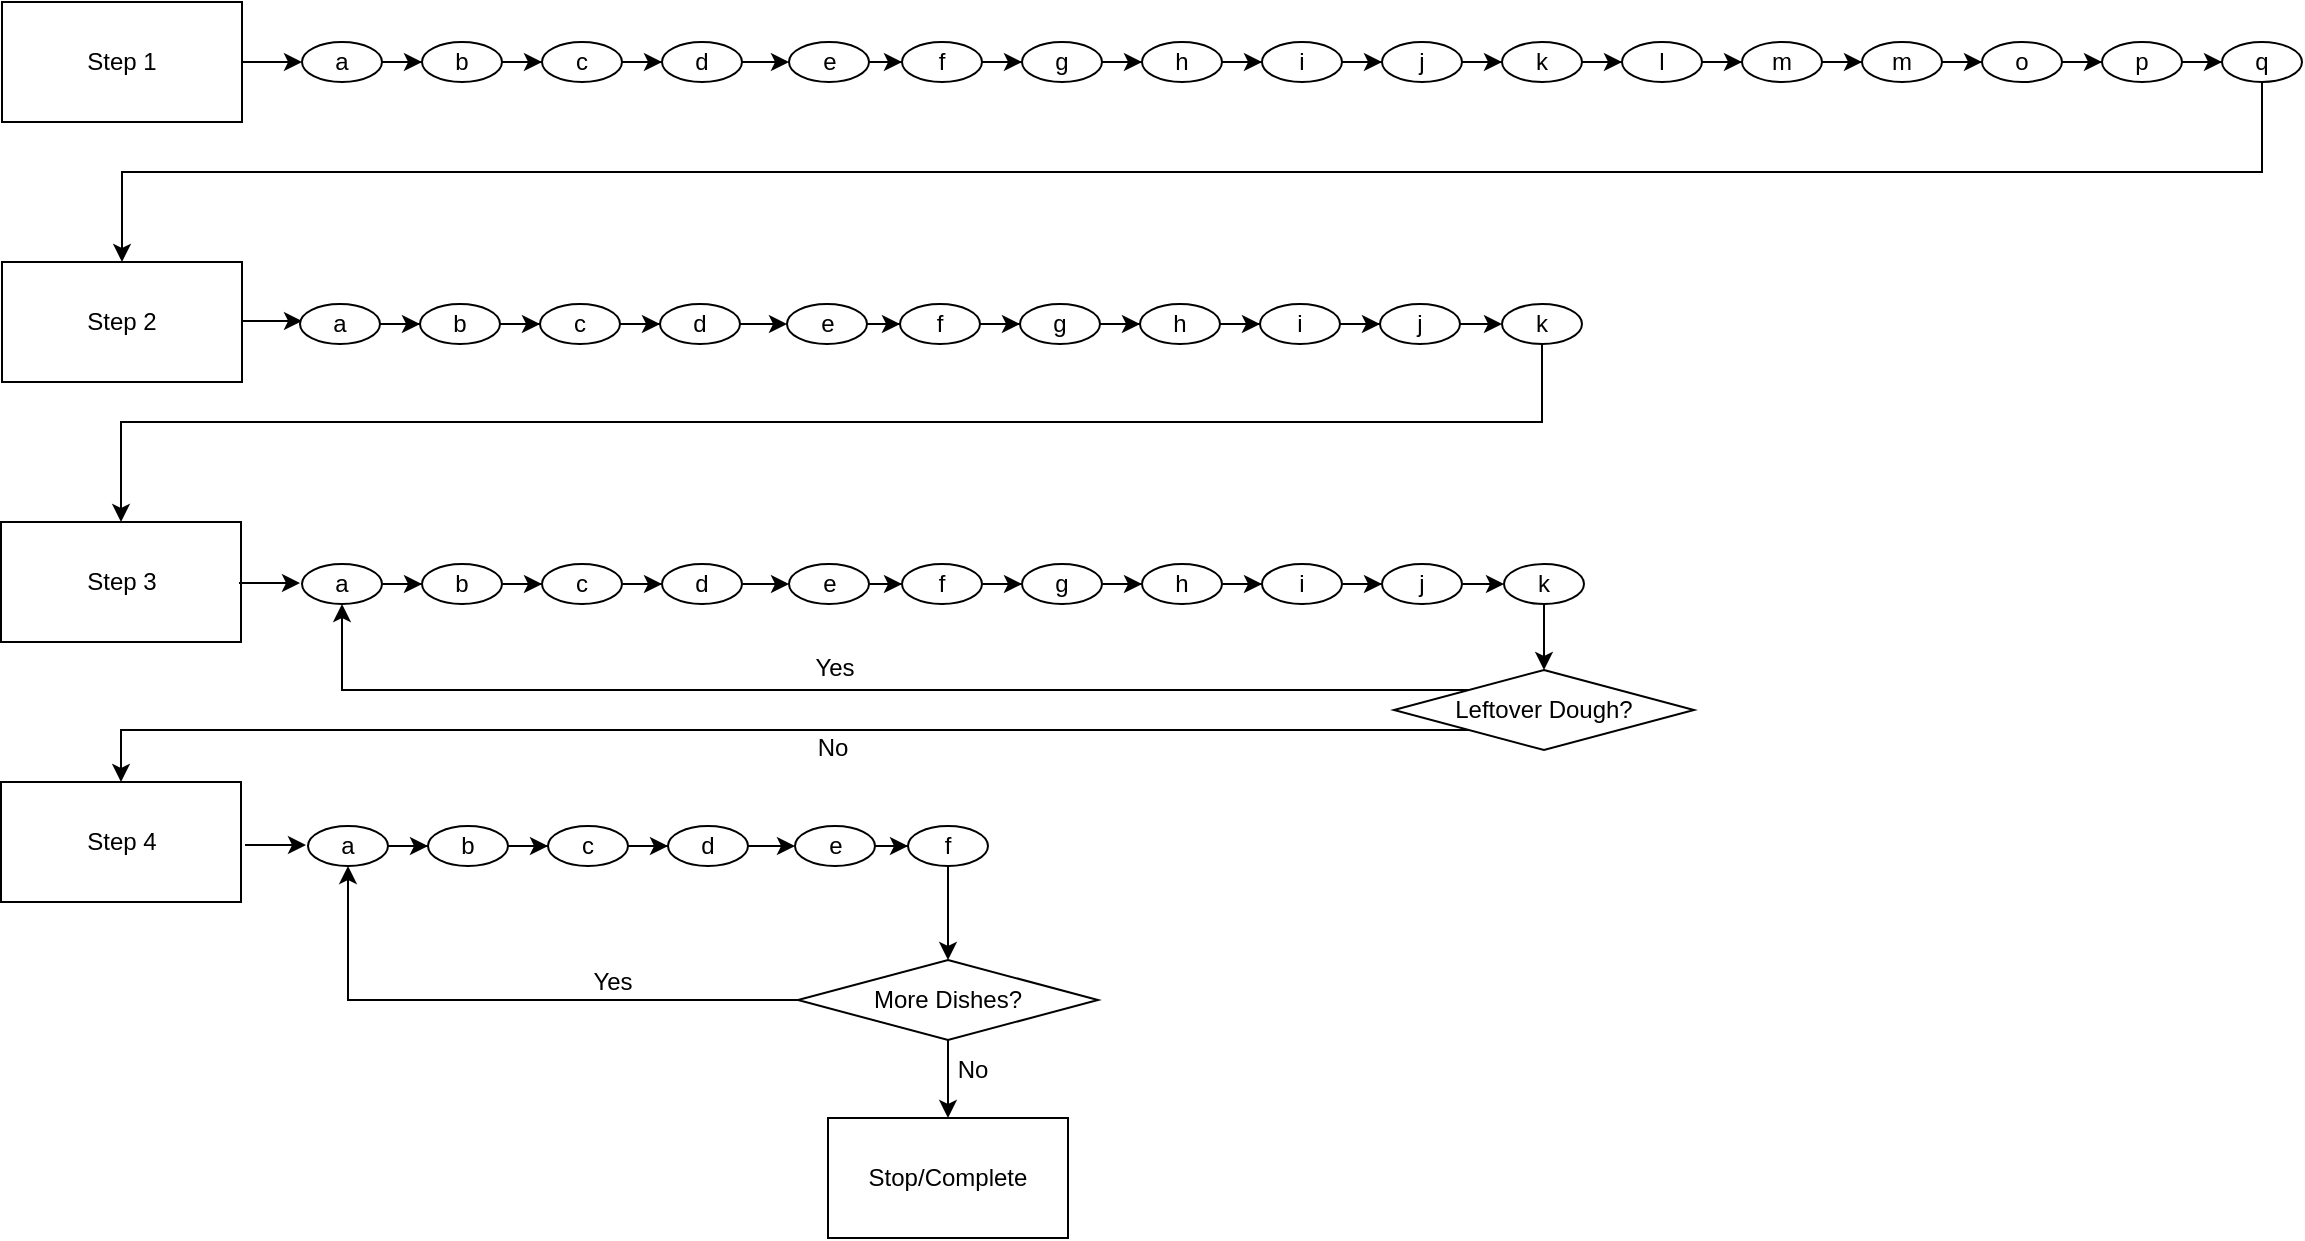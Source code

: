 <mxfile version="22.1.21" type="device">
  <diagram id="C5RBs43oDa-KdzZeNtuy" name="Page-1">
    <mxGraphModel dx="2870" dy="1098" grid="1" gridSize="10" guides="1" tooltips="1" connect="1" arrows="1" fold="1" page="1" pageScale="1" pageWidth="827" pageHeight="1169" math="0" shadow="0">
      <root>
        <mxCell id="WIyWlLk6GJQsqaUBKTNV-0" />
        <mxCell id="WIyWlLk6GJQsqaUBKTNV-1" parent="WIyWlLk6GJQsqaUBKTNV-0" />
        <mxCell id="lWDBViMYoTq2zhWu20VO-0" value="Step 1" style="rounded=0;whiteSpace=wrap;html=1;" vertex="1" parent="WIyWlLk6GJQsqaUBKTNV-1">
          <mxGeometry width="120" height="60" as="geometry" />
        </mxCell>
        <mxCell id="lWDBViMYoTq2zhWu20VO-2" value="Step 2" style="rounded=0;whiteSpace=wrap;html=1;" vertex="1" parent="WIyWlLk6GJQsqaUBKTNV-1">
          <mxGeometry y="130" width="120" height="60" as="geometry" />
        </mxCell>
        <mxCell id="lWDBViMYoTq2zhWu20VO-4" value="Step 3" style="rounded=0;whiteSpace=wrap;html=1;" vertex="1" parent="WIyWlLk6GJQsqaUBKTNV-1">
          <mxGeometry x="-0.5" y="260" width="120" height="60" as="geometry" />
        </mxCell>
        <mxCell id="lWDBViMYoTq2zhWu20VO-6" value="Step 4" style="rounded=0;whiteSpace=wrap;html=1;" vertex="1" parent="WIyWlLk6GJQsqaUBKTNV-1">
          <mxGeometry x="-0.5" y="390" width="120" height="60" as="geometry" />
        </mxCell>
        <mxCell id="lWDBViMYoTq2zhWu20VO-11" value="" style="edgeStyle=orthogonalEdgeStyle;rounded=0;orthogonalLoop=1;jettySize=auto;html=1;" edge="1" parent="WIyWlLk6GJQsqaUBKTNV-1" source="lWDBViMYoTq2zhWu20VO-8" target="lWDBViMYoTq2zhWu20VO-10">
          <mxGeometry relative="1" as="geometry" />
        </mxCell>
        <mxCell id="lWDBViMYoTq2zhWu20VO-8" value="a" style="ellipse;whiteSpace=wrap;html=1;" vertex="1" parent="WIyWlLk6GJQsqaUBKTNV-1">
          <mxGeometry x="150" y="20" width="40" height="20" as="geometry" />
        </mxCell>
        <mxCell id="lWDBViMYoTq2zhWu20VO-9" value="" style="endArrow=classic;html=1;rounded=0;entryX=0;entryY=0.5;entryDx=0;entryDy=0;" edge="1" parent="WIyWlLk6GJQsqaUBKTNV-1" target="lWDBViMYoTq2zhWu20VO-8">
          <mxGeometry width="50" height="50" relative="1" as="geometry">
            <mxPoint x="119.5" y="30" as="sourcePoint" />
            <mxPoint x="140" y="30" as="targetPoint" />
          </mxGeometry>
        </mxCell>
        <mxCell id="lWDBViMYoTq2zhWu20VO-15" value="" style="edgeStyle=orthogonalEdgeStyle;rounded=0;orthogonalLoop=1;jettySize=auto;html=1;" edge="1" parent="WIyWlLk6GJQsqaUBKTNV-1" source="lWDBViMYoTq2zhWu20VO-10" target="lWDBViMYoTq2zhWu20VO-14">
          <mxGeometry relative="1" as="geometry" />
        </mxCell>
        <mxCell id="lWDBViMYoTq2zhWu20VO-10" value="b" style="ellipse;whiteSpace=wrap;html=1;" vertex="1" parent="WIyWlLk6GJQsqaUBKTNV-1">
          <mxGeometry x="210" y="20" width="40" height="20" as="geometry" />
        </mxCell>
        <mxCell id="lWDBViMYoTq2zhWu20VO-17" value="" style="edgeStyle=orthogonalEdgeStyle;rounded=0;orthogonalLoop=1;jettySize=auto;html=1;" edge="1" parent="WIyWlLk6GJQsqaUBKTNV-1" source="lWDBViMYoTq2zhWu20VO-14" target="lWDBViMYoTq2zhWu20VO-16">
          <mxGeometry relative="1" as="geometry" />
        </mxCell>
        <mxCell id="lWDBViMYoTq2zhWu20VO-14" value="c" style="ellipse;whiteSpace=wrap;html=1;" vertex="1" parent="WIyWlLk6GJQsqaUBKTNV-1">
          <mxGeometry x="270" y="20" width="40" height="20" as="geometry" />
        </mxCell>
        <mxCell id="lWDBViMYoTq2zhWu20VO-21" value="" style="edgeStyle=orthogonalEdgeStyle;rounded=0;orthogonalLoop=1;jettySize=auto;html=1;" edge="1" parent="WIyWlLk6GJQsqaUBKTNV-1" source="lWDBViMYoTq2zhWu20VO-16" target="lWDBViMYoTq2zhWu20VO-20">
          <mxGeometry relative="1" as="geometry" />
        </mxCell>
        <mxCell id="lWDBViMYoTq2zhWu20VO-16" value="d" style="ellipse;whiteSpace=wrap;html=1;" vertex="1" parent="WIyWlLk6GJQsqaUBKTNV-1">
          <mxGeometry x="330" y="20" width="40" height="20" as="geometry" />
        </mxCell>
        <mxCell id="lWDBViMYoTq2zhWu20VO-23" value="" style="edgeStyle=orthogonalEdgeStyle;rounded=0;orthogonalLoop=1;jettySize=auto;html=1;" edge="1" parent="WIyWlLk6GJQsqaUBKTNV-1" source="lWDBViMYoTq2zhWu20VO-20" target="lWDBViMYoTq2zhWu20VO-22">
          <mxGeometry relative="1" as="geometry" />
        </mxCell>
        <mxCell id="lWDBViMYoTq2zhWu20VO-20" value="e" style="ellipse;whiteSpace=wrap;html=1;" vertex="1" parent="WIyWlLk6GJQsqaUBKTNV-1">
          <mxGeometry x="393.5" y="20" width="40" height="20" as="geometry" />
        </mxCell>
        <mxCell id="lWDBViMYoTq2zhWu20VO-25" value="" style="edgeStyle=orthogonalEdgeStyle;rounded=0;orthogonalLoop=1;jettySize=auto;html=1;" edge="1" parent="WIyWlLk6GJQsqaUBKTNV-1" source="lWDBViMYoTq2zhWu20VO-22" target="lWDBViMYoTq2zhWu20VO-24">
          <mxGeometry relative="1" as="geometry" />
        </mxCell>
        <mxCell id="lWDBViMYoTq2zhWu20VO-22" value="f" style="ellipse;whiteSpace=wrap;html=1;" vertex="1" parent="WIyWlLk6GJQsqaUBKTNV-1">
          <mxGeometry x="450" y="20" width="40" height="20" as="geometry" />
        </mxCell>
        <mxCell id="lWDBViMYoTq2zhWu20VO-27" value="" style="edgeStyle=orthogonalEdgeStyle;rounded=0;orthogonalLoop=1;jettySize=auto;html=1;" edge="1" parent="WIyWlLk6GJQsqaUBKTNV-1" source="lWDBViMYoTq2zhWu20VO-24" target="lWDBViMYoTq2zhWu20VO-26">
          <mxGeometry relative="1" as="geometry" />
        </mxCell>
        <mxCell id="lWDBViMYoTq2zhWu20VO-24" value="g" style="ellipse;whiteSpace=wrap;html=1;" vertex="1" parent="WIyWlLk6GJQsqaUBKTNV-1">
          <mxGeometry x="510" y="20" width="40" height="20" as="geometry" />
        </mxCell>
        <mxCell id="lWDBViMYoTq2zhWu20VO-29" value="" style="edgeStyle=orthogonalEdgeStyle;rounded=0;orthogonalLoop=1;jettySize=auto;html=1;" edge="1" parent="WIyWlLk6GJQsqaUBKTNV-1" source="lWDBViMYoTq2zhWu20VO-26" target="lWDBViMYoTq2zhWu20VO-28">
          <mxGeometry relative="1" as="geometry" />
        </mxCell>
        <mxCell id="lWDBViMYoTq2zhWu20VO-26" value="h" style="ellipse;whiteSpace=wrap;html=1;" vertex="1" parent="WIyWlLk6GJQsqaUBKTNV-1">
          <mxGeometry x="570" y="20" width="40" height="20" as="geometry" />
        </mxCell>
        <mxCell id="lWDBViMYoTq2zhWu20VO-31" value="" style="edgeStyle=orthogonalEdgeStyle;rounded=0;orthogonalLoop=1;jettySize=auto;html=1;" edge="1" parent="WIyWlLk6GJQsqaUBKTNV-1" source="lWDBViMYoTq2zhWu20VO-28" target="lWDBViMYoTq2zhWu20VO-30">
          <mxGeometry relative="1" as="geometry" />
        </mxCell>
        <mxCell id="lWDBViMYoTq2zhWu20VO-28" value="i" style="ellipse;whiteSpace=wrap;html=1;" vertex="1" parent="WIyWlLk6GJQsqaUBKTNV-1">
          <mxGeometry x="630" y="20" width="40" height="20" as="geometry" />
        </mxCell>
        <mxCell id="lWDBViMYoTq2zhWu20VO-33" value="" style="edgeStyle=orthogonalEdgeStyle;rounded=0;orthogonalLoop=1;jettySize=auto;html=1;" edge="1" parent="WIyWlLk6GJQsqaUBKTNV-1" source="lWDBViMYoTq2zhWu20VO-30" target="lWDBViMYoTq2zhWu20VO-32">
          <mxGeometry relative="1" as="geometry" />
        </mxCell>
        <mxCell id="lWDBViMYoTq2zhWu20VO-30" value="j" style="ellipse;whiteSpace=wrap;html=1;" vertex="1" parent="WIyWlLk6GJQsqaUBKTNV-1">
          <mxGeometry x="690" y="20" width="40" height="20" as="geometry" />
        </mxCell>
        <mxCell id="lWDBViMYoTq2zhWu20VO-35" value="" style="edgeStyle=orthogonalEdgeStyle;rounded=0;orthogonalLoop=1;jettySize=auto;html=1;" edge="1" parent="WIyWlLk6GJQsqaUBKTNV-1" source="lWDBViMYoTq2zhWu20VO-32" target="lWDBViMYoTq2zhWu20VO-34">
          <mxGeometry relative="1" as="geometry" />
        </mxCell>
        <mxCell id="lWDBViMYoTq2zhWu20VO-32" value="k" style="ellipse;whiteSpace=wrap;html=1;" vertex="1" parent="WIyWlLk6GJQsqaUBKTNV-1">
          <mxGeometry x="750" y="20" width="40" height="20" as="geometry" />
        </mxCell>
        <mxCell id="lWDBViMYoTq2zhWu20VO-37" value="" style="edgeStyle=orthogonalEdgeStyle;rounded=0;orthogonalLoop=1;jettySize=auto;html=1;" edge="1" parent="WIyWlLk6GJQsqaUBKTNV-1" source="lWDBViMYoTq2zhWu20VO-34" target="lWDBViMYoTq2zhWu20VO-36">
          <mxGeometry relative="1" as="geometry" />
        </mxCell>
        <mxCell id="lWDBViMYoTq2zhWu20VO-34" value="l" style="ellipse;whiteSpace=wrap;html=1;" vertex="1" parent="WIyWlLk6GJQsqaUBKTNV-1">
          <mxGeometry x="810" y="20" width="40" height="20" as="geometry" />
        </mxCell>
        <mxCell id="lWDBViMYoTq2zhWu20VO-39" value="" style="edgeStyle=orthogonalEdgeStyle;rounded=0;orthogonalLoop=1;jettySize=auto;html=1;" edge="1" parent="WIyWlLk6GJQsqaUBKTNV-1" source="lWDBViMYoTq2zhWu20VO-36" target="lWDBViMYoTq2zhWu20VO-38">
          <mxGeometry relative="1" as="geometry" />
        </mxCell>
        <mxCell id="lWDBViMYoTq2zhWu20VO-36" value="m" style="ellipse;whiteSpace=wrap;html=1;" vertex="1" parent="WIyWlLk6GJQsqaUBKTNV-1">
          <mxGeometry x="870" y="20" width="40" height="20" as="geometry" />
        </mxCell>
        <mxCell id="lWDBViMYoTq2zhWu20VO-41" value="" style="edgeStyle=orthogonalEdgeStyle;rounded=0;orthogonalLoop=1;jettySize=auto;html=1;" edge="1" parent="WIyWlLk6GJQsqaUBKTNV-1" source="lWDBViMYoTq2zhWu20VO-38" target="lWDBViMYoTq2zhWu20VO-40">
          <mxGeometry relative="1" as="geometry" />
        </mxCell>
        <mxCell id="lWDBViMYoTq2zhWu20VO-38" value="m" style="ellipse;whiteSpace=wrap;html=1;" vertex="1" parent="WIyWlLk6GJQsqaUBKTNV-1">
          <mxGeometry x="930" y="20" width="40" height="20" as="geometry" />
        </mxCell>
        <mxCell id="lWDBViMYoTq2zhWu20VO-43" value="" style="edgeStyle=orthogonalEdgeStyle;rounded=0;orthogonalLoop=1;jettySize=auto;html=1;" edge="1" parent="WIyWlLk6GJQsqaUBKTNV-1" source="lWDBViMYoTq2zhWu20VO-40" target="lWDBViMYoTq2zhWu20VO-42">
          <mxGeometry relative="1" as="geometry" />
        </mxCell>
        <mxCell id="lWDBViMYoTq2zhWu20VO-40" value="o" style="ellipse;whiteSpace=wrap;html=1;" vertex="1" parent="WIyWlLk6GJQsqaUBKTNV-1">
          <mxGeometry x="990" y="20" width="40" height="20" as="geometry" />
        </mxCell>
        <mxCell id="lWDBViMYoTq2zhWu20VO-45" value="" style="edgeStyle=orthogonalEdgeStyle;rounded=0;orthogonalLoop=1;jettySize=auto;html=1;" edge="1" parent="WIyWlLk6GJQsqaUBKTNV-1" source="lWDBViMYoTq2zhWu20VO-42" target="lWDBViMYoTq2zhWu20VO-44">
          <mxGeometry relative="1" as="geometry" />
        </mxCell>
        <mxCell id="lWDBViMYoTq2zhWu20VO-42" value="p" style="ellipse;whiteSpace=wrap;html=1;" vertex="1" parent="WIyWlLk6GJQsqaUBKTNV-1">
          <mxGeometry x="1050" y="20" width="40" height="20" as="geometry" />
        </mxCell>
        <mxCell id="lWDBViMYoTq2zhWu20VO-47" style="edgeStyle=orthogonalEdgeStyle;rounded=0;orthogonalLoop=1;jettySize=auto;html=1;exitX=0.5;exitY=1;exitDx=0;exitDy=0;entryX=0.5;entryY=0;entryDx=0;entryDy=0;" edge="1" parent="WIyWlLk6GJQsqaUBKTNV-1" source="lWDBViMYoTq2zhWu20VO-44" target="lWDBViMYoTq2zhWu20VO-2">
          <mxGeometry relative="1" as="geometry" />
        </mxCell>
        <mxCell id="lWDBViMYoTq2zhWu20VO-44" value="q" style="ellipse;whiteSpace=wrap;html=1;" vertex="1" parent="WIyWlLk6GJQsqaUBKTNV-1">
          <mxGeometry x="1110" y="20" width="40" height="20" as="geometry" />
        </mxCell>
        <mxCell id="lWDBViMYoTq2zhWu20VO-49" value="" style="endArrow=classic;html=1;rounded=0;entryX=0;entryY=0.5;entryDx=0;entryDy=0;" edge="1" parent="WIyWlLk6GJQsqaUBKTNV-1">
          <mxGeometry width="50" height="50" relative="1" as="geometry">
            <mxPoint x="119.5" y="159.5" as="sourcePoint" />
            <mxPoint x="150" y="159.5" as="targetPoint" />
          </mxGeometry>
        </mxCell>
        <mxCell id="lWDBViMYoTq2zhWu20VO-107" value="" style="edgeStyle=orthogonalEdgeStyle;rounded=0;orthogonalLoop=1;jettySize=auto;html=1;" edge="1" parent="WIyWlLk6GJQsqaUBKTNV-1" source="lWDBViMYoTq2zhWu20VO-108" target="lWDBViMYoTq2zhWu20VO-110">
          <mxGeometry relative="1" as="geometry" />
        </mxCell>
        <mxCell id="lWDBViMYoTq2zhWu20VO-108" value="a" style="ellipse;whiteSpace=wrap;html=1;" vertex="1" parent="WIyWlLk6GJQsqaUBKTNV-1">
          <mxGeometry x="149" y="151" width="40" height="20" as="geometry" />
        </mxCell>
        <mxCell id="lWDBViMYoTq2zhWu20VO-109" value="" style="edgeStyle=orthogonalEdgeStyle;rounded=0;orthogonalLoop=1;jettySize=auto;html=1;" edge="1" parent="WIyWlLk6GJQsqaUBKTNV-1" source="lWDBViMYoTq2zhWu20VO-110" target="lWDBViMYoTq2zhWu20VO-112">
          <mxGeometry relative="1" as="geometry" />
        </mxCell>
        <mxCell id="lWDBViMYoTq2zhWu20VO-110" value="b" style="ellipse;whiteSpace=wrap;html=1;" vertex="1" parent="WIyWlLk6GJQsqaUBKTNV-1">
          <mxGeometry x="209" y="151" width="40" height="20" as="geometry" />
        </mxCell>
        <mxCell id="lWDBViMYoTq2zhWu20VO-111" value="" style="edgeStyle=orthogonalEdgeStyle;rounded=0;orthogonalLoop=1;jettySize=auto;html=1;" edge="1" parent="WIyWlLk6GJQsqaUBKTNV-1" source="lWDBViMYoTq2zhWu20VO-112" target="lWDBViMYoTq2zhWu20VO-114">
          <mxGeometry relative="1" as="geometry" />
        </mxCell>
        <mxCell id="lWDBViMYoTq2zhWu20VO-112" value="c" style="ellipse;whiteSpace=wrap;html=1;" vertex="1" parent="WIyWlLk6GJQsqaUBKTNV-1">
          <mxGeometry x="269" y="151" width="40" height="20" as="geometry" />
        </mxCell>
        <mxCell id="lWDBViMYoTq2zhWu20VO-113" value="" style="edgeStyle=orthogonalEdgeStyle;rounded=0;orthogonalLoop=1;jettySize=auto;html=1;" edge="1" parent="WIyWlLk6GJQsqaUBKTNV-1" source="lWDBViMYoTq2zhWu20VO-114" target="lWDBViMYoTq2zhWu20VO-116">
          <mxGeometry relative="1" as="geometry" />
        </mxCell>
        <mxCell id="lWDBViMYoTq2zhWu20VO-114" value="d" style="ellipse;whiteSpace=wrap;html=1;" vertex="1" parent="WIyWlLk6GJQsqaUBKTNV-1">
          <mxGeometry x="329" y="151" width="40" height="20" as="geometry" />
        </mxCell>
        <mxCell id="lWDBViMYoTq2zhWu20VO-115" value="" style="edgeStyle=orthogonalEdgeStyle;rounded=0;orthogonalLoop=1;jettySize=auto;html=1;" edge="1" parent="WIyWlLk6GJQsqaUBKTNV-1" source="lWDBViMYoTq2zhWu20VO-116" target="lWDBViMYoTq2zhWu20VO-118">
          <mxGeometry relative="1" as="geometry" />
        </mxCell>
        <mxCell id="lWDBViMYoTq2zhWu20VO-116" value="e" style="ellipse;whiteSpace=wrap;html=1;" vertex="1" parent="WIyWlLk6GJQsqaUBKTNV-1">
          <mxGeometry x="392.5" y="151" width="40" height="20" as="geometry" />
        </mxCell>
        <mxCell id="lWDBViMYoTq2zhWu20VO-117" value="" style="edgeStyle=orthogonalEdgeStyle;rounded=0;orthogonalLoop=1;jettySize=auto;html=1;" edge="1" parent="WIyWlLk6GJQsqaUBKTNV-1" source="lWDBViMYoTq2zhWu20VO-118" target="lWDBViMYoTq2zhWu20VO-120">
          <mxGeometry relative="1" as="geometry" />
        </mxCell>
        <mxCell id="lWDBViMYoTq2zhWu20VO-118" value="f" style="ellipse;whiteSpace=wrap;html=1;" vertex="1" parent="WIyWlLk6GJQsqaUBKTNV-1">
          <mxGeometry x="449" y="151" width="40" height="20" as="geometry" />
        </mxCell>
        <mxCell id="lWDBViMYoTq2zhWu20VO-119" value="" style="edgeStyle=orthogonalEdgeStyle;rounded=0;orthogonalLoop=1;jettySize=auto;html=1;" edge="1" parent="WIyWlLk6GJQsqaUBKTNV-1" source="lWDBViMYoTq2zhWu20VO-120" target="lWDBViMYoTq2zhWu20VO-122">
          <mxGeometry relative="1" as="geometry" />
        </mxCell>
        <mxCell id="lWDBViMYoTq2zhWu20VO-120" value="g" style="ellipse;whiteSpace=wrap;html=1;" vertex="1" parent="WIyWlLk6GJQsqaUBKTNV-1">
          <mxGeometry x="509" y="151" width="40" height="20" as="geometry" />
        </mxCell>
        <mxCell id="lWDBViMYoTq2zhWu20VO-121" value="" style="edgeStyle=orthogonalEdgeStyle;rounded=0;orthogonalLoop=1;jettySize=auto;html=1;" edge="1" parent="WIyWlLk6GJQsqaUBKTNV-1" source="lWDBViMYoTq2zhWu20VO-122" target="lWDBViMYoTq2zhWu20VO-124">
          <mxGeometry relative="1" as="geometry" />
        </mxCell>
        <mxCell id="lWDBViMYoTq2zhWu20VO-122" value="h" style="ellipse;whiteSpace=wrap;html=1;" vertex="1" parent="WIyWlLk6GJQsqaUBKTNV-1">
          <mxGeometry x="569" y="151" width="40" height="20" as="geometry" />
        </mxCell>
        <mxCell id="lWDBViMYoTq2zhWu20VO-123" value="" style="edgeStyle=orthogonalEdgeStyle;rounded=0;orthogonalLoop=1;jettySize=auto;html=1;" edge="1" parent="WIyWlLk6GJQsqaUBKTNV-1" source="lWDBViMYoTq2zhWu20VO-124" target="lWDBViMYoTq2zhWu20VO-126">
          <mxGeometry relative="1" as="geometry" />
        </mxCell>
        <mxCell id="lWDBViMYoTq2zhWu20VO-124" value="i" style="ellipse;whiteSpace=wrap;html=1;" vertex="1" parent="WIyWlLk6GJQsqaUBKTNV-1">
          <mxGeometry x="629" y="151" width="40" height="20" as="geometry" />
        </mxCell>
        <mxCell id="lWDBViMYoTq2zhWu20VO-131" value="" style="edgeStyle=orthogonalEdgeStyle;rounded=0;orthogonalLoop=1;jettySize=auto;html=1;" edge="1" parent="WIyWlLk6GJQsqaUBKTNV-1" source="lWDBViMYoTq2zhWu20VO-126" target="lWDBViMYoTq2zhWu20VO-130">
          <mxGeometry relative="1" as="geometry" />
        </mxCell>
        <mxCell id="lWDBViMYoTq2zhWu20VO-126" value="j" style="ellipse;whiteSpace=wrap;html=1;" vertex="1" parent="WIyWlLk6GJQsqaUBKTNV-1">
          <mxGeometry x="689" y="151" width="40" height="20" as="geometry" />
        </mxCell>
        <mxCell id="lWDBViMYoTq2zhWu20VO-136" value="" style="edgeStyle=orthogonalEdgeStyle;rounded=0;orthogonalLoop=1;jettySize=auto;html=1;entryX=0.5;entryY=0;entryDx=0;entryDy=0;" edge="1" parent="WIyWlLk6GJQsqaUBKTNV-1" source="lWDBViMYoTq2zhWu20VO-130" target="lWDBViMYoTq2zhWu20VO-4">
          <mxGeometry relative="1" as="geometry">
            <mxPoint x="770" y="230" as="targetPoint" />
            <Array as="points">
              <mxPoint x="770" y="210" />
              <mxPoint x="60" y="210" />
            </Array>
          </mxGeometry>
        </mxCell>
        <mxCell id="lWDBViMYoTq2zhWu20VO-130" value="k" style="ellipse;whiteSpace=wrap;html=1;" vertex="1" parent="WIyWlLk6GJQsqaUBKTNV-1">
          <mxGeometry x="750" y="151" width="40" height="20" as="geometry" />
        </mxCell>
        <mxCell id="lWDBViMYoTq2zhWu20VO-142" value="" style="edgeStyle=orthogonalEdgeStyle;rounded=0;orthogonalLoop=1;jettySize=auto;html=1;" edge="1" parent="WIyWlLk6GJQsqaUBKTNV-1" source="lWDBViMYoTq2zhWu20VO-143" target="lWDBViMYoTq2zhWu20VO-145">
          <mxGeometry relative="1" as="geometry" />
        </mxCell>
        <mxCell id="lWDBViMYoTq2zhWu20VO-143" value="a" style="ellipse;whiteSpace=wrap;html=1;" vertex="1" parent="WIyWlLk6GJQsqaUBKTNV-1">
          <mxGeometry x="150" y="281" width="40" height="20" as="geometry" />
        </mxCell>
        <mxCell id="lWDBViMYoTq2zhWu20VO-144" value="" style="edgeStyle=orthogonalEdgeStyle;rounded=0;orthogonalLoop=1;jettySize=auto;html=1;" edge="1" parent="WIyWlLk6GJQsqaUBKTNV-1" source="lWDBViMYoTq2zhWu20VO-145" target="lWDBViMYoTq2zhWu20VO-147">
          <mxGeometry relative="1" as="geometry" />
        </mxCell>
        <mxCell id="lWDBViMYoTq2zhWu20VO-145" value="b" style="ellipse;whiteSpace=wrap;html=1;" vertex="1" parent="WIyWlLk6GJQsqaUBKTNV-1">
          <mxGeometry x="210" y="281" width="40" height="20" as="geometry" />
        </mxCell>
        <mxCell id="lWDBViMYoTq2zhWu20VO-146" value="" style="edgeStyle=orthogonalEdgeStyle;rounded=0;orthogonalLoop=1;jettySize=auto;html=1;" edge="1" parent="WIyWlLk6GJQsqaUBKTNV-1" source="lWDBViMYoTq2zhWu20VO-147" target="lWDBViMYoTq2zhWu20VO-149">
          <mxGeometry relative="1" as="geometry" />
        </mxCell>
        <mxCell id="lWDBViMYoTq2zhWu20VO-147" value="c" style="ellipse;whiteSpace=wrap;html=1;" vertex="1" parent="WIyWlLk6GJQsqaUBKTNV-1">
          <mxGeometry x="270" y="281" width="40" height="20" as="geometry" />
        </mxCell>
        <mxCell id="lWDBViMYoTq2zhWu20VO-148" value="" style="edgeStyle=orthogonalEdgeStyle;rounded=0;orthogonalLoop=1;jettySize=auto;html=1;" edge="1" parent="WIyWlLk6GJQsqaUBKTNV-1" source="lWDBViMYoTq2zhWu20VO-149" target="lWDBViMYoTq2zhWu20VO-151">
          <mxGeometry relative="1" as="geometry" />
        </mxCell>
        <mxCell id="lWDBViMYoTq2zhWu20VO-149" value="d" style="ellipse;whiteSpace=wrap;html=1;" vertex="1" parent="WIyWlLk6GJQsqaUBKTNV-1">
          <mxGeometry x="330" y="281" width="40" height="20" as="geometry" />
        </mxCell>
        <mxCell id="lWDBViMYoTq2zhWu20VO-150" value="" style="edgeStyle=orthogonalEdgeStyle;rounded=0;orthogonalLoop=1;jettySize=auto;html=1;" edge="1" parent="WIyWlLk6GJQsqaUBKTNV-1" source="lWDBViMYoTq2zhWu20VO-151" target="lWDBViMYoTq2zhWu20VO-153">
          <mxGeometry relative="1" as="geometry" />
        </mxCell>
        <mxCell id="lWDBViMYoTq2zhWu20VO-151" value="e" style="ellipse;whiteSpace=wrap;html=1;" vertex="1" parent="WIyWlLk6GJQsqaUBKTNV-1">
          <mxGeometry x="393.5" y="281" width="40" height="20" as="geometry" />
        </mxCell>
        <mxCell id="lWDBViMYoTq2zhWu20VO-152" value="" style="edgeStyle=orthogonalEdgeStyle;rounded=0;orthogonalLoop=1;jettySize=auto;html=1;" edge="1" parent="WIyWlLk6GJQsqaUBKTNV-1" source="lWDBViMYoTq2zhWu20VO-153" target="lWDBViMYoTq2zhWu20VO-155">
          <mxGeometry relative="1" as="geometry" />
        </mxCell>
        <mxCell id="lWDBViMYoTq2zhWu20VO-153" value="f" style="ellipse;whiteSpace=wrap;html=1;" vertex="1" parent="WIyWlLk6GJQsqaUBKTNV-1">
          <mxGeometry x="450" y="281" width="40" height="20" as="geometry" />
        </mxCell>
        <mxCell id="lWDBViMYoTq2zhWu20VO-154" value="" style="edgeStyle=orthogonalEdgeStyle;rounded=0;orthogonalLoop=1;jettySize=auto;html=1;" edge="1" parent="WIyWlLk6GJQsqaUBKTNV-1" source="lWDBViMYoTq2zhWu20VO-155" target="lWDBViMYoTq2zhWu20VO-157">
          <mxGeometry relative="1" as="geometry" />
        </mxCell>
        <mxCell id="lWDBViMYoTq2zhWu20VO-155" value="g" style="ellipse;whiteSpace=wrap;html=1;" vertex="1" parent="WIyWlLk6GJQsqaUBKTNV-1">
          <mxGeometry x="510" y="281" width="40" height="20" as="geometry" />
        </mxCell>
        <mxCell id="lWDBViMYoTq2zhWu20VO-156" value="" style="edgeStyle=orthogonalEdgeStyle;rounded=0;orthogonalLoop=1;jettySize=auto;html=1;" edge="1" parent="WIyWlLk6GJQsqaUBKTNV-1" source="lWDBViMYoTq2zhWu20VO-157" target="lWDBViMYoTq2zhWu20VO-159">
          <mxGeometry relative="1" as="geometry" />
        </mxCell>
        <mxCell id="lWDBViMYoTq2zhWu20VO-157" value="h" style="ellipse;whiteSpace=wrap;html=1;" vertex="1" parent="WIyWlLk6GJQsqaUBKTNV-1">
          <mxGeometry x="570" y="281" width="40" height="20" as="geometry" />
        </mxCell>
        <mxCell id="lWDBViMYoTq2zhWu20VO-158" value="" style="edgeStyle=orthogonalEdgeStyle;rounded=0;orthogonalLoop=1;jettySize=auto;html=1;" edge="1" parent="WIyWlLk6GJQsqaUBKTNV-1" source="lWDBViMYoTq2zhWu20VO-159" target="lWDBViMYoTq2zhWu20VO-161">
          <mxGeometry relative="1" as="geometry" />
        </mxCell>
        <mxCell id="lWDBViMYoTq2zhWu20VO-159" value="i" style="ellipse;whiteSpace=wrap;html=1;" vertex="1" parent="WIyWlLk6GJQsqaUBKTNV-1">
          <mxGeometry x="630" y="281" width="40" height="20" as="geometry" />
        </mxCell>
        <mxCell id="lWDBViMYoTq2zhWu20VO-160" value="" style="edgeStyle=orthogonalEdgeStyle;rounded=0;orthogonalLoop=1;jettySize=auto;html=1;" edge="1" parent="WIyWlLk6GJQsqaUBKTNV-1" source="lWDBViMYoTq2zhWu20VO-161" target="lWDBViMYoTq2zhWu20VO-162">
          <mxGeometry relative="1" as="geometry" />
        </mxCell>
        <mxCell id="lWDBViMYoTq2zhWu20VO-161" value="j" style="ellipse;whiteSpace=wrap;html=1;" vertex="1" parent="WIyWlLk6GJQsqaUBKTNV-1">
          <mxGeometry x="690" y="281" width="40" height="20" as="geometry" />
        </mxCell>
        <mxCell id="lWDBViMYoTq2zhWu20VO-166" value="" style="edgeStyle=orthogonalEdgeStyle;rounded=0;orthogonalLoop=1;jettySize=auto;html=1;" edge="1" parent="WIyWlLk6GJQsqaUBKTNV-1" source="lWDBViMYoTq2zhWu20VO-162" target="lWDBViMYoTq2zhWu20VO-164">
          <mxGeometry relative="1" as="geometry" />
        </mxCell>
        <mxCell id="lWDBViMYoTq2zhWu20VO-162" value="k" style="ellipse;whiteSpace=wrap;html=1;" vertex="1" parent="WIyWlLk6GJQsqaUBKTNV-1">
          <mxGeometry x="751" y="281" width="40" height="20" as="geometry" />
        </mxCell>
        <mxCell id="lWDBViMYoTq2zhWu20VO-163" value="" style="endArrow=classic;html=1;rounded=0;entryX=0;entryY=0.5;entryDx=0;entryDy=0;" edge="1" parent="WIyWlLk6GJQsqaUBKTNV-1">
          <mxGeometry width="50" height="50" relative="1" as="geometry">
            <mxPoint x="118.5" y="290.5" as="sourcePoint" />
            <mxPoint x="149" y="290.5" as="targetPoint" />
          </mxGeometry>
        </mxCell>
        <mxCell id="lWDBViMYoTq2zhWu20VO-167" style="edgeStyle=orthogonalEdgeStyle;rounded=0;orthogonalLoop=1;jettySize=auto;html=1;exitX=0;exitY=1;exitDx=0;exitDy=0;" edge="1" parent="WIyWlLk6GJQsqaUBKTNV-1" source="lWDBViMYoTq2zhWu20VO-164" target="lWDBViMYoTq2zhWu20VO-6">
          <mxGeometry relative="1" as="geometry">
            <mxPoint x="60" y="380" as="targetPoint" />
          </mxGeometry>
        </mxCell>
        <mxCell id="lWDBViMYoTq2zhWu20VO-169" style="edgeStyle=orthogonalEdgeStyle;rounded=0;orthogonalLoop=1;jettySize=auto;html=1;exitX=0;exitY=0;exitDx=0;exitDy=0;" edge="1" parent="WIyWlLk6GJQsqaUBKTNV-1" source="lWDBViMYoTq2zhWu20VO-164" target="lWDBViMYoTq2zhWu20VO-143">
          <mxGeometry relative="1" as="geometry" />
        </mxCell>
        <mxCell id="lWDBViMYoTq2zhWu20VO-164" value="Leftover Dough?" style="rhombus;whiteSpace=wrap;html=1;" vertex="1" parent="WIyWlLk6GJQsqaUBKTNV-1">
          <mxGeometry x="696" y="334" width="150" height="40" as="geometry" />
        </mxCell>
        <mxCell id="lWDBViMYoTq2zhWu20VO-168" value="No" style="text;html=1;align=center;verticalAlign=middle;resizable=0;points=[];autosize=1;strokeColor=none;fillColor=none;" vertex="1" parent="WIyWlLk6GJQsqaUBKTNV-1">
          <mxGeometry x="395" y="358" width="40" height="30" as="geometry" />
        </mxCell>
        <mxCell id="lWDBViMYoTq2zhWu20VO-170" value="Yes" style="text;html=1;align=center;verticalAlign=middle;resizable=0;points=[];autosize=1;strokeColor=none;fillColor=none;" vertex="1" parent="WIyWlLk6GJQsqaUBKTNV-1">
          <mxGeometry x="396" y="318" width="40" height="30" as="geometry" />
        </mxCell>
        <mxCell id="lWDBViMYoTq2zhWu20VO-171" value="" style="edgeStyle=orthogonalEdgeStyle;rounded=0;orthogonalLoop=1;jettySize=auto;html=1;" edge="1" parent="WIyWlLk6GJQsqaUBKTNV-1" source="lWDBViMYoTq2zhWu20VO-172" target="lWDBViMYoTq2zhWu20VO-174">
          <mxGeometry relative="1" as="geometry" />
        </mxCell>
        <mxCell id="lWDBViMYoTq2zhWu20VO-172" value="a" style="ellipse;whiteSpace=wrap;html=1;" vertex="1" parent="WIyWlLk6GJQsqaUBKTNV-1">
          <mxGeometry x="153" y="412" width="40" height="20" as="geometry" />
        </mxCell>
        <mxCell id="lWDBViMYoTq2zhWu20VO-173" value="" style="edgeStyle=orthogonalEdgeStyle;rounded=0;orthogonalLoop=1;jettySize=auto;html=1;" edge="1" parent="WIyWlLk6GJQsqaUBKTNV-1" source="lWDBViMYoTq2zhWu20VO-174" target="lWDBViMYoTq2zhWu20VO-176">
          <mxGeometry relative="1" as="geometry" />
        </mxCell>
        <mxCell id="lWDBViMYoTq2zhWu20VO-174" value="b" style="ellipse;whiteSpace=wrap;html=1;" vertex="1" parent="WIyWlLk6GJQsqaUBKTNV-1">
          <mxGeometry x="213" y="412" width="40" height="20" as="geometry" />
        </mxCell>
        <mxCell id="lWDBViMYoTq2zhWu20VO-175" value="" style="edgeStyle=orthogonalEdgeStyle;rounded=0;orthogonalLoop=1;jettySize=auto;html=1;" edge="1" parent="WIyWlLk6GJQsqaUBKTNV-1" source="lWDBViMYoTq2zhWu20VO-176" target="lWDBViMYoTq2zhWu20VO-178">
          <mxGeometry relative="1" as="geometry" />
        </mxCell>
        <mxCell id="lWDBViMYoTq2zhWu20VO-176" value="c" style="ellipse;whiteSpace=wrap;html=1;" vertex="1" parent="WIyWlLk6GJQsqaUBKTNV-1">
          <mxGeometry x="273" y="412" width="40" height="20" as="geometry" />
        </mxCell>
        <mxCell id="lWDBViMYoTq2zhWu20VO-177" value="" style="edgeStyle=orthogonalEdgeStyle;rounded=0;orthogonalLoop=1;jettySize=auto;html=1;" edge="1" parent="WIyWlLk6GJQsqaUBKTNV-1" source="lWDBViMYoTq2zhWu20VO-178" target="lWDBViMYoTq2zhWu20VO-180">
          <mxGeometry relative="1" as="geometry" />
        </mxCell>
        <mxCell id="lWDBViMYoTq2zhWu20VO-178" value="d" style="ellipse;whiteSpace=wrap;html=1;" vertex="1" parent="WIyWlLk6GJQsqaUBKTNV-1">
          <mxGeometry x="333" y="412" width="40" height="20" as="geometry" />
        </mxCell>
        <mxCell id="lWDBViMYoTq2zhWu20VO-179" value="" style="edgeStyle=orthogonalEdgeStyle;rounded=0;orthogonalLoop=1;jettySize=auto;html=1;" edge="1" parent="WIyWlLk6GJQsqaUBKTNV-1" source="lWDBViMYoTq2zhWu20VO-180" target="lWDBViMYoTq2zhWu20VO-182">
          <mxGeometry relative="1" as="geometry" />
        </mxCell>
        <mxCell id="lWDBViMYoTq2zhWu20VO-180" value="e" style="ellipse;whiteSpace=wrap;html=1;" vertex="1" parent="WIyWlLk6GJQsqaUBKTNV-1">
          <mxGeometry x="396.5" y="412" width="40" height="20" as="geometry" />
        </mxCell>
        <mxCell id="lWDBViMYoTq2zhWu20VO-197" value="" style="edgeStyle=orthogonalEdgeStyle;rounded=0;orthogonalLoop=1;jettySize=auto;html=1;" edge="1" parent="WIyWlLk6GJQsqaUBKTNV-1" source="lWDBViMYoTq2zhWu20VO-182" target="lWDBViMYoTq2zhWu20VO-195">
          <mxGeometry relative="1" as="geometry" />
        </mxCell>
        <mxCell id="lWDBViMYoTq2zhWu20VO-182" value="f" style="ellipse;whiteSpace=wrap;html=1;" vertex="1" parent="WIyWlLk6GJQsqaUBKTNV-1">
          <mxGeometry x="453" y="412" width="40" height="20" as="geometry" />
        </mxCell>
        <mxCell id="lWDBViMYoTq2zhWu20VO-193" value="" style="endArrow=classic;html=1;rounded=0;entryX=0;entryY=0.5;entryDx=0;entryDy=0;" edge="1" parent="WIyWlLk6GJQsqaUBKTNV-1">
          <mxGeometry width="50" height="50" relative="1" as="geometry">
            <mxPoint x="121.5" y="421.5" as="sourcePoint" />
            <mxPoint x="152" y="421.5" as="targetPoint" />
          </mxGeometry>
        </mxCell>
        <mxCell id="lWDBViMYoTq2zhWu20VO-194" style="edgeStyle=orthogonalEdgeStyle;rounded=0;orthogonalLoop=1;jettySize=auto;html=1;exitX=0;exitY=0.5;exitDx=0;exitDy=0;" edge="1" parent="WIyWlLk6GJQsqaUBKTNV-1" source="lWDBViMYoTq2zhWu20VO-195" target="lWDBViMYoTq2zhWu20VO-172">
          <mxGeometry relative="1" as="geometry" />
        </mxCell>
        <mxCell id="lWDBViMYoTq2zhWu20VO-199" value="" style="edgeStyle=orthogonalEdgeStyle;rounded=0;orthogonalLoop=1;jettySize=auto;html=1;" edge="1" parent="WIyWlLk6GJQsqaUBKTNV-1" source="lWDBViMYoTq2zhWu20VO-195" target="lWDBViMYoTq2zhWu20VO-198">
          <mxGeometry relative="1" as="geometry" />
        </mxCell>
        <mxCell id="lWDBViMYoTq2zhWu20VO-195" value="More Dishes?" style="rhombus;whiteSpace=wrap;html=1;" vertex="1" parent="WIyWlLk6GJQsqaUBKTNV-1">
          <mxGeometry x="398" y="479" width="150" height="40" as="geometry" />
        </mxCell>
        <mxCell id="lWDBViMYoTq2zhWu20VO-196" value="Yes" style="text;html=1;align=center;verticalAlign=middle;resizable=0;points=[];autosize=1;strokeColor=none;fillColor=none;" vertex="1" parent="WIyWlLk6GJQsqaUBKTNV-1">
          <mxGeometry x="285" y="475" width="40" height="30" as="geometry" />
        </mxCell>
        <mxCell id="lWDBViMYoTq2zhWu20VO-198" value="Stop/Complete" style="whiteSpace=wrap;html=1;" vertex="1" parent="WIyWlLk6GJQsqaUBKTNV-1">
          <mxGeometry x="413" y="558" width="120" height="60" as="geometry" />
        </mxCell>
        <mxCell id="lWDBViMYoTq2zhWu20VO-200" value="No" style="text;html=1;align=center;verticalAlign=middle;resizable=0;points=[];autosize=1;strokeColor=none;fillColor=none;" vertex="1" parent="WIyWlLk6GJQsqaUBKTNV-1">
          <mxGeometry x="465" y="519" width="40" height="30" as="geometry" />
        </mxCell>
      </root>
    </mxGraphModel>
  </diagram>
</mxfile>
